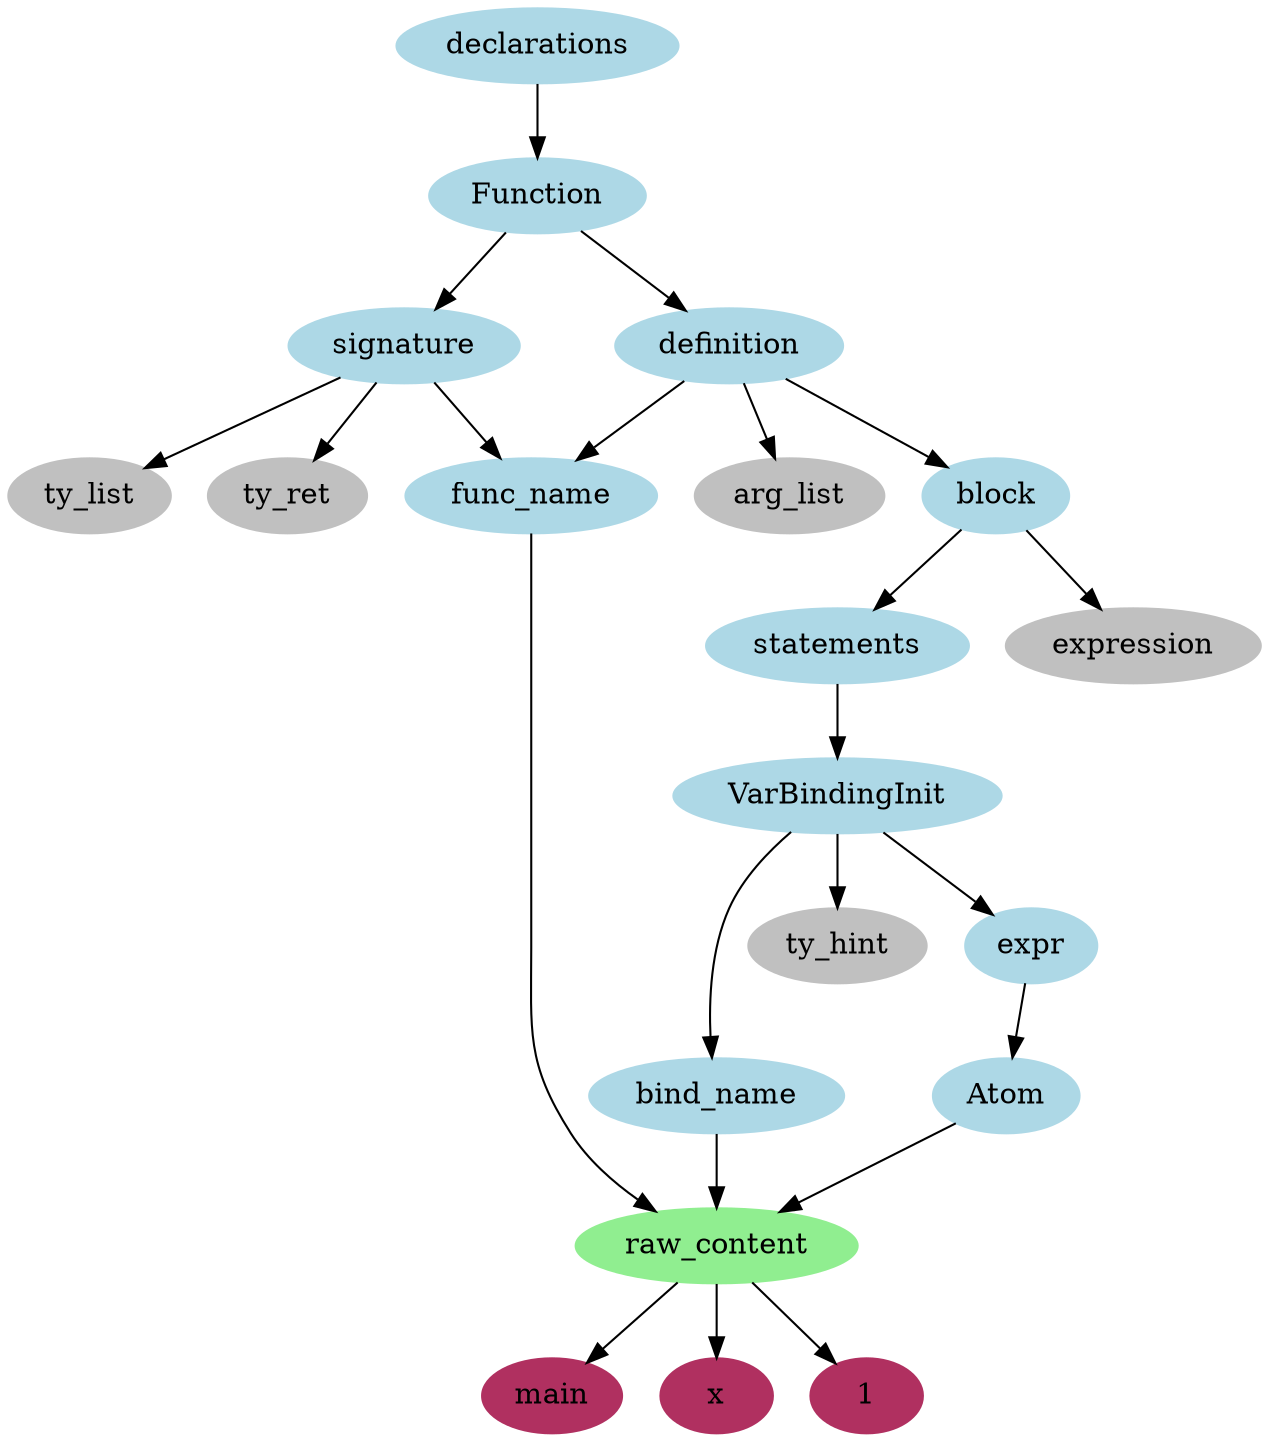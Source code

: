 strict digraph {
	declarations [color=lightblue style=filled]
	Function [color=lightblue style=filled]
	declarations -> Function
	Function [color=lightblue style=filled]
	signature [color=lightblue style=filled]
	Function -> signature
	signature [color=lightblue style=filled]
	func_name [color=lightblue style=filled]
	signature -> func_name
	func_name [color=lightblue style=filled]
	raw_content [color=lightgreen style=filled]
	main [color=maroon style=filled]
	func_name -> raw_content
	raw_content -> main
	signature -> ty_list
	ty_list [color=grey style=filled]
	signature -> ty_ret
	ty_ret [color=grey style=filled]
	Function [color=lightblue style=filled]
	definition [color=lightblue style=filled]
	Function -> definition
	definition [color=lightblue style=filled]
	func_name [color=lightblue style=filled]
	definition -> func_name
	func_name [color=lightblue style=filled]
	raw_content [color=lightgreen style=filled]
	main [color=maroon style=filled]
	func_name -> raw_content
	raw_content -> main
	definition -> arg_list
	arg_list [color=grey style=filled]
	definition [color=lightblue style=filled]
	block [color=lightblue style=filled]
	definition -> block
	block -> statements
	statements [color=lightblue style=filled]
	VarBindingInit [color=lightblue style=filled]
	statements -> VarBindingInit
	VarBindingInit [color=lightblue style=filled]
	bind_name [color=lightblue style=filled]
	VarBindingInit -> bind_name
	bind_name [color=lightblue style=filled]
	raw_content [color=lightgreen style=filled]
	x [color=maroon style=filled]
	bind_name -> raw_content
	raw_content -> x
	VarBindingInit -> ty_hint
	ty_hint [color=grey style=filled]
	VarBindingInit [color=lightblue style=filled]
	expr [color=lightblue style=filled]
	VarBindingInit -> expr
	expr [color=lightblue style=filled]
	Atom [color=lightblue style=filled]
	expr -> Atom
	Atom [color=lightblue style=filled]
	raw_content [color=lightgreen style=filled]
	1 [color=maroon style=filled]
	Atom -> raw_content
	raw_content -> 1
	block -> expression
	expression [color=grey style=filled]
}
